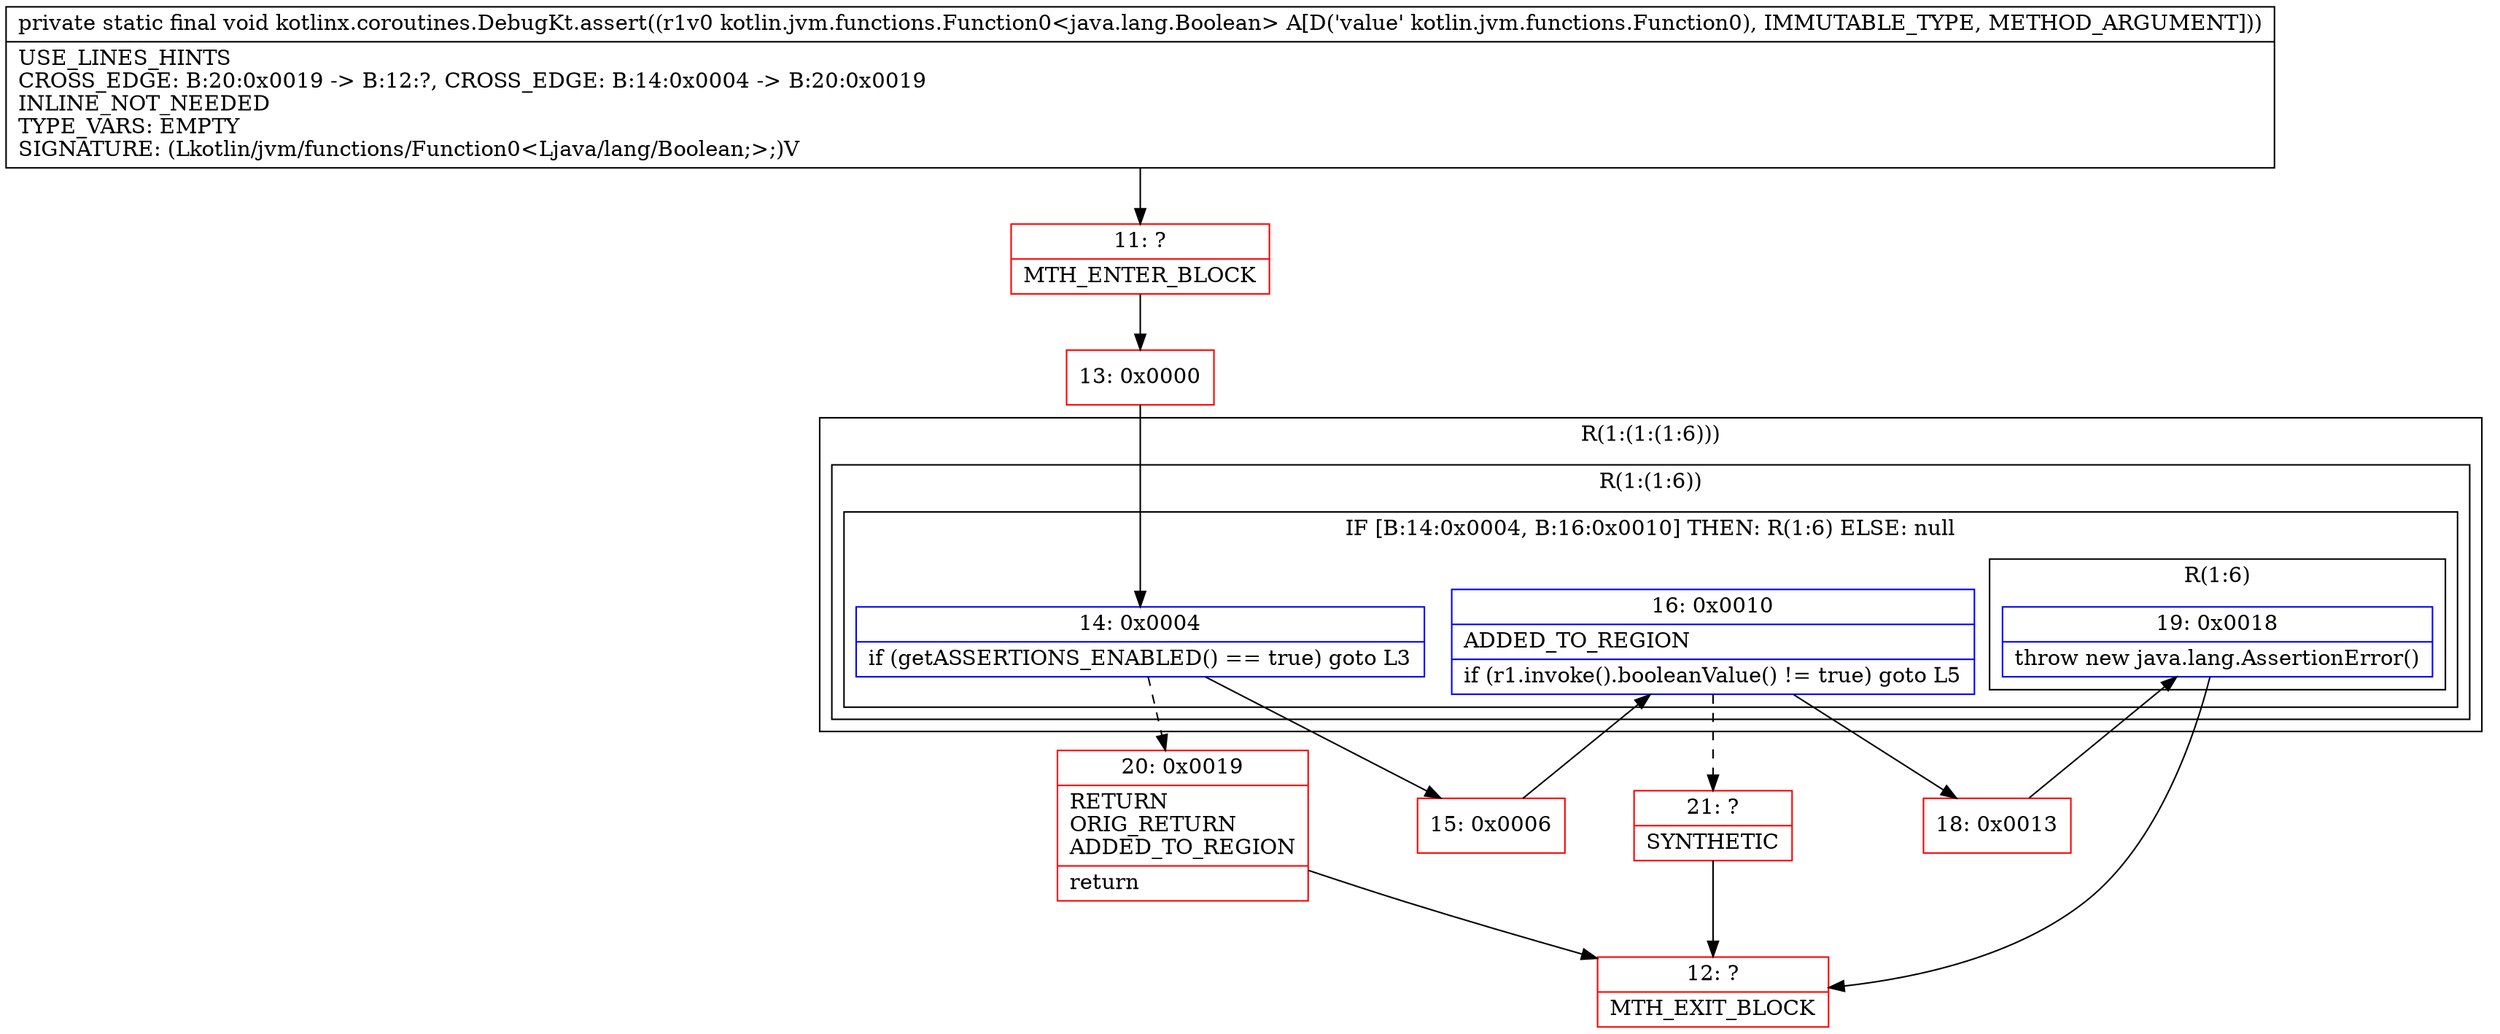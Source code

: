 digraph "CFG forkotlinx.coroutines.DebugKt.assert(Lkotlin\/jvm\/functions\/Function0;)V" {
subgraph cluster_Region_1775038838 {
label = "R(1:(1:(1:6)))";
node [shape=record,color=blue];
subgraph cluster_Region_1895181098 {
label = "R(1:(1:6))";
node [shape=record,color=blue];
subgraph cluster_IfRegion_2006430874 {
label = "IF [B:14:0x0004, B:16:0x0010] THEN: R(1:6) ELSE: null";
node [shape=record,color=blue];
Node_14 [shape=record,label="{14\:\ 0x0004|if (getASSERTIONS_ENABLED() == true) goto L3\l}"];
Node_16 [shape=record,label="{16\:\ 0x0010|ADDED_TO_REGION\l|if (r1.invoke().booleanValue() != true) goto L5\l}"];
subgraph cluster_Region_830535545 {
label = "R(1:6)";
node [shape=record,color=blue];
Node_19 [shape=record,label="{19\:\ 0x0018|throw new java.lang.AssertionError()\l}"];
}
}
}
}
Node_11 [shape=record,color=red,label="{11\:\ ?|MTH_ENTER_BLOCK\l}"];
Node_13 [shape=record,color=red,label="{13\:\ 0x0000}"];
Node_15 [shape=record,color=red,label="{15\:\ 0x0006}"];
Node_18 [shape=record,color=red,label="{18\:\ 0x0013}"];
Node_12 [shape=record,color=red,label="{12\:\ ?|MTH_EXIT_BLOCK\l}"];
Node_21 [shape=record,color=red,label="{21\:\ ?|SYNTHETIC\l}"];
Node_20 [shape=record,color=red,label="{20\:\ 0x0019|RETURN\lORIG_RETURN\lADDED_TO_REGION\l|return\l}"];
MethodNode[shape=record,label="{private static final void kotlinx.coroutines.DebugKt.assert((r1v0 kotlin.jvm.functions.Function0\<java.lang.Boolean\> A[D('value' kotlin.jvm.functions.Function0), IMMUTABLE_TYPE, METHOD_ARGUMENT]))  | USE_LINES_HINTS\lCROSS_EDGE: B:20:0x0019 \-\> B:12:?, CROSS_EDGE: B:14:0x0004 \-\> B:20:0x0019\lINLINE_NOT_NEEDED\lTYPE_VARS: EMPTY\lSIGNATURE: (Lkotlin\/jvm\/functions\/Function0\<Ljava\/lang\/Boolean;\>;)V\l}"];
MethodNode -> Node_11;Node_14 -> Node_15;
Node_14 -> Node_20[style=dashed];
Node_16 -> Node_18;
Node_16 -> Node_21[style=dashed];
Node_19 -> Node_12;
Node_11 -> Node_13;
Node_13 -> Node_14;
Node_15 -> Node_16;
Node_18 -> Node_19;
Node_21 -> Node_12;
Node_20 -> Node_12;
}

